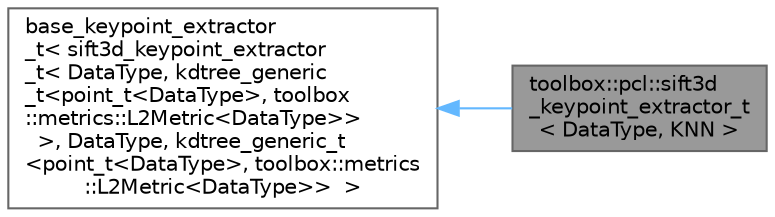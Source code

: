 digraph "toolbox::pcl::sift3d_keypoint_extractor_t&lt; DataType, KNN &gt;"
{
 // LATEX_PDF_SIZE
  bgcolor="transparent";
  edge [fontname=Helvetica,fontsize=10,labelfontname=Helvetica,labelfontsize=10];
  node [fontname=Helvetica,fontsize=10,shape=box,height=0.2,width=0.4];
  rankdir="LR";
  Node1 [id="Node000001",label="toolbox::pcl::sift3d\l_keypoint_extractor_t\l\< DataType, KNN \>",height=0.2,width=0.4,color="gray40", fillcolor="grey60", style="filled", fontcolor="black",tooltip="SIFT 3D (Scale-Invariant Feature Transform) 关键点提取器 / SIFT 3D (Scale-Invariant Feature Transform) keyp..."];
  Node2 -> Node1 [id="edge1_Node000001_Node000002",dir="back",color="steelblue1",style="solid",tooltip=" "];
  Node2 [id="Node000002",label="base_keypoint_extractor\l_t\< sift3d_keypoint_extractor\l_t\< DataType, kdtree_generic\l_t\<point_t\<DataType\>, toolbox\l::metrics::L2Metric\<DataType\>\>\l  \>, DataType, kdtree_generic_t\l\<point_t\<DataType\>, toolbox::metrics\l::L2Metric\<DataType\>\>  \>",height=0.2,width=0.4,color="gray40", fillcolor="white", style="filled",tooltip=" "];
}
